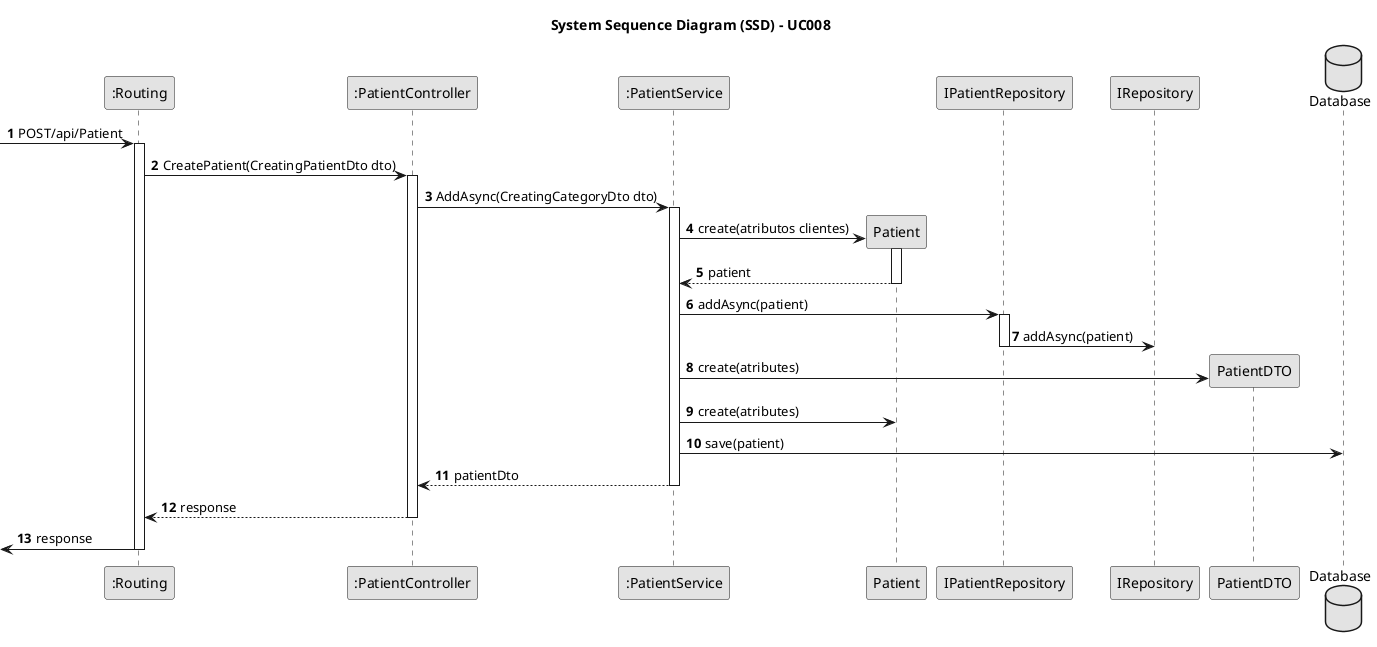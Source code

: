 @startuml
skinparam monochrome true
skinparam packageStyle rectangle
skinparam shadowing false
autonumber

title System Sequence Diagram (SSD) - UC008

participant ":Routing" as Routing
participant ":PatientController" as Controller
participant ":PatientService" as Service
participant "Patient" as Patient 
participant "IPatientRepository" as IPatientRepositry
participant "IRepository" as IRepository
participant "PatientDTO" as PatientDTO
database "Database" as Database

->  Routing: POST/api/Patient
activate Routing

    Routing -> Controller: CreatePatient(CreatingPatientDto dto)
    activate Controller

        Controller -> Service: AddAsync(CreatingCategoryDto dto)
        activate Service

            Service -> Patient**: create(atributos clientes)
            activate Patient

                Patient --> Service: patient
            deactivate Patient

            Service -> IPatientRepositry: addAsync(patient)
            activate IPatientRepositry

                IPatientRepositry -> IRepository: addAsync(patient)
            deactivate IPatientRepositry

            Service -> PatientDTO**: create(atributes)

            Service -> Patient: create(atributes)

            Service -> Database: save(patient)

            Service --> Controller: patientDto
        deactivate Service

        Controller --> Routing: response
    deactivate Controller

    <- Routing: response
deactivate Routing


@enduml